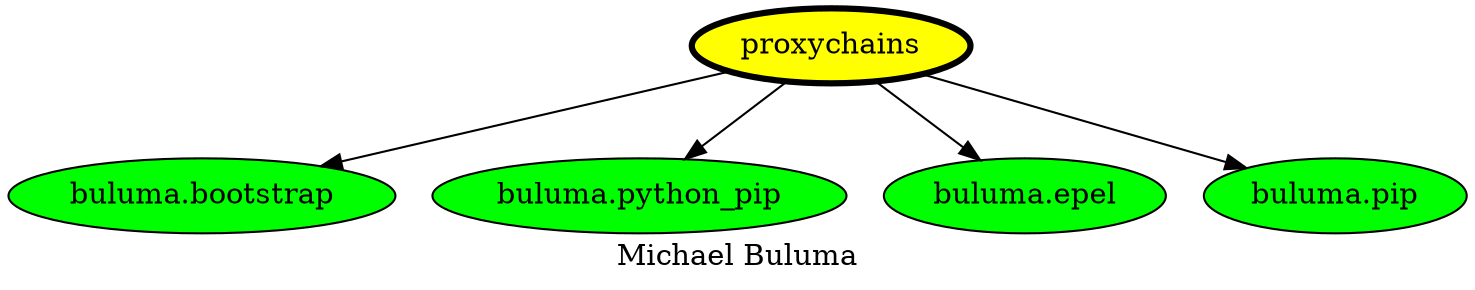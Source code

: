 digraph PhiloDilemma {
  label = "Michael Buluma" ;
  overlap=false
  {
    "proxychains" [fillcolor=yellow style=filled penwidth=3]
    "buluma.bootstrap" [fillcolor=green style=filled]
    "buluma.python_pip" [fillcolor=green style=filled]
    "buluma.epel" [fillcolor=green style=filled]
    "buluma.pip" [fillcolor=green style=filled]
  }
  "proxychains" -> "buluma.bootstrap"
  "proxychains" -> "buluma.python_pip"
  "proxychains" -> "buluma.epel"
  "proxychains" -> "buluma.pip"
}
